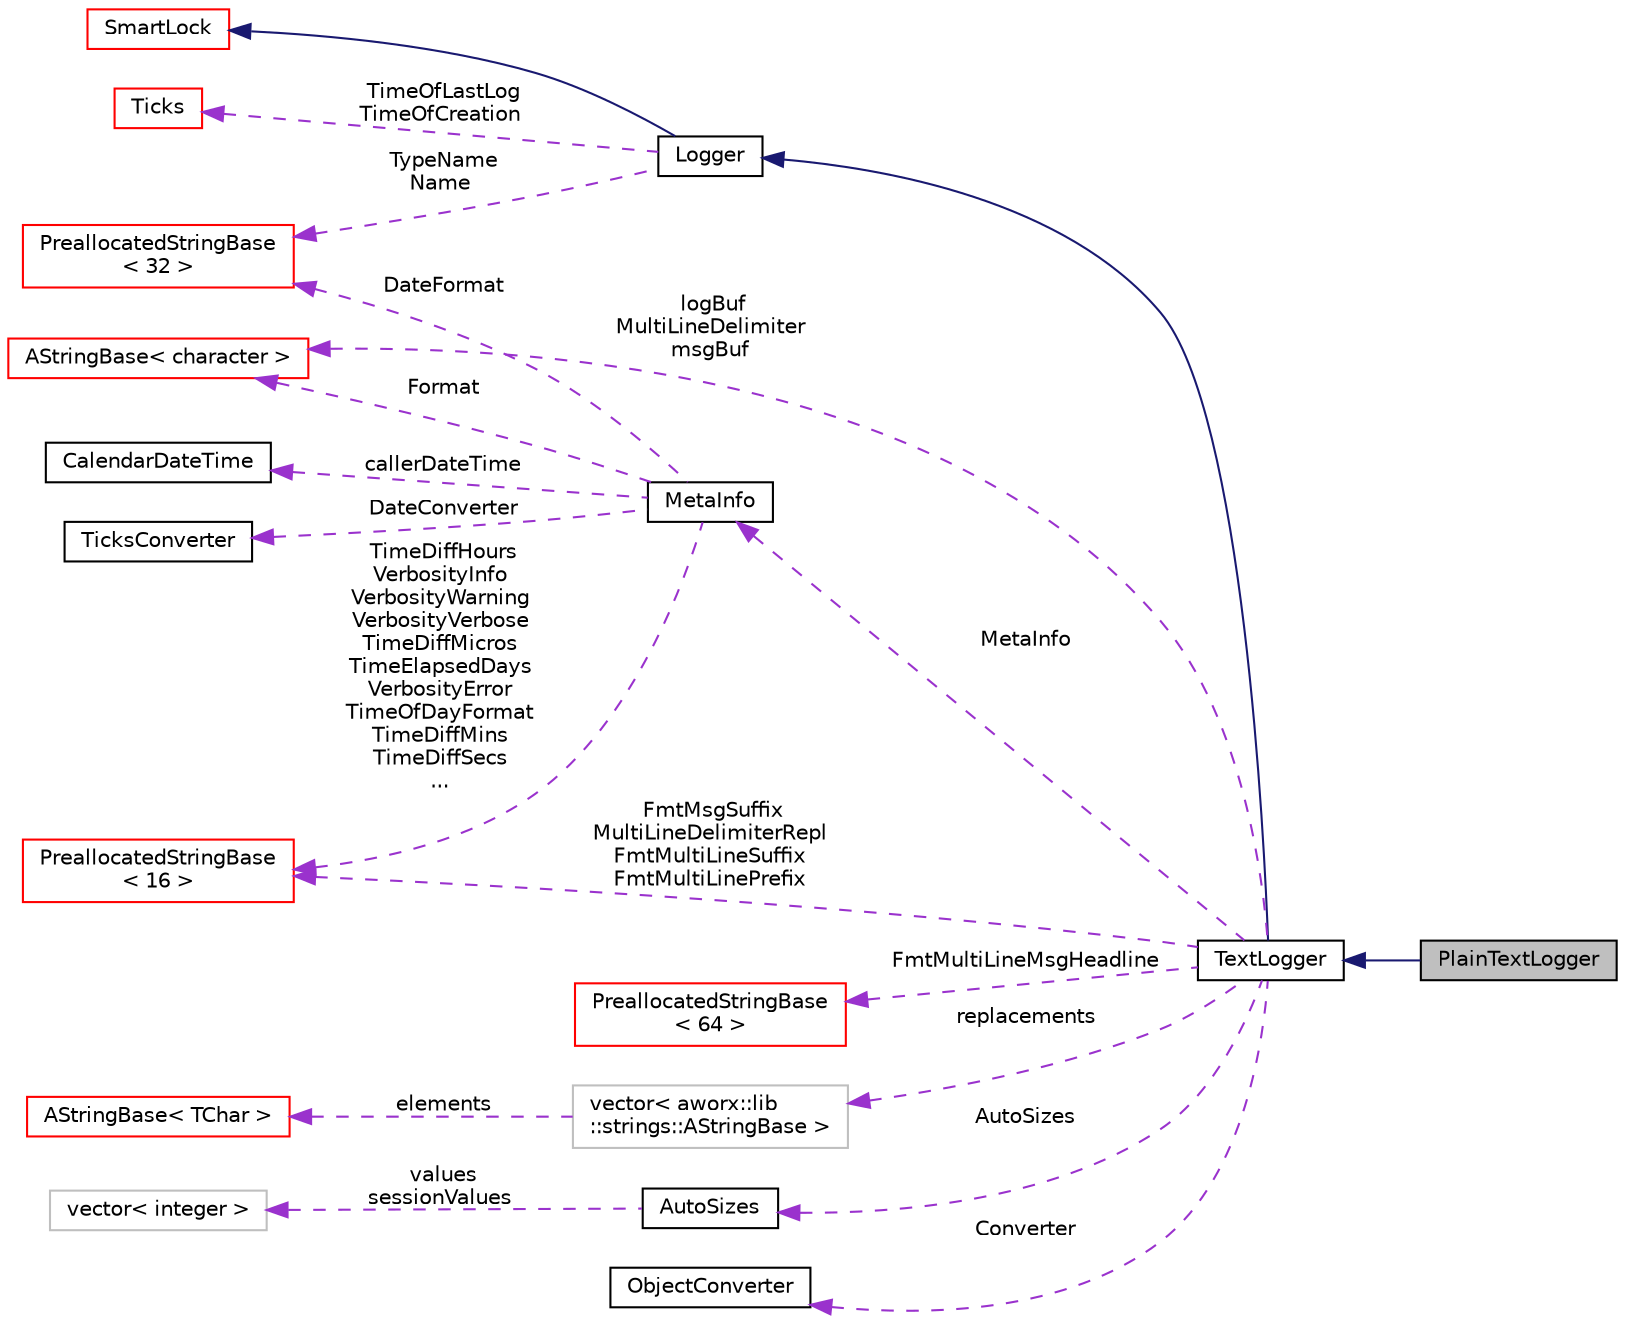 digraph "PlainTextLogger"
{
  edge [fontname="Helvetica",fontsize="10",labelfontname="Helvetica",labelfontsize="10"];
  node [fontname="Helvetica",fontsize="10",shape=record];
  rankdir="LR";
  Node9 [label="PlainTextLogger",height=0.2,width=0.4,color="black", fillcolor="grey75", style="filled", fontcolor="black"];
  Node10 -> Node9 [dir="back",color="midnightblue",fontsize="10",style="solid",fontname="Helvetica"];
  Node10 [label="TextLogger",height=0.2,width=0.4,color="black", fillcolor="white", style="filled",URL="$classaworx_1_1lib_1_1lox_1_1core_1_1textlogger_1_1TextLogger.html"];
  Node11 -> Node10 [dir="back",color="midnightblue",fontsize="10",style="solid",fontname="Helvetica"];
  Node11 [label="Logger",height=0.2,width=0.4,color="black", fillcolor="white", style="filled",URL="$classaworx_1_1lib_1_1lox_1_1core_1_1Logger.html"];
  Node12 -> Node11 [dir="back",color="midnightblue",fontsize="10",style="solid",fontname="Helvetica"];
  Node12 [label="SmartLock",height=0.2,width=0.4,color="red", fillcolor="white", style="filled",URL="$classaworx_1_1lib_1_1threads_1_1SmartLock.html"];
  Node26 -> Node11 [dir="back",color="darkorchid3",fontsize="10",style="dashed",label=" TimeOfLastLog\nTimeOfCreation" ,fontname="Helvetica"];
  Node26 [label="Ticks",height=0.2,width=0.4,color="red", fillcolor="white", style="filled",URL="$classaworx_1_1lib_1_1time_1_1Ticks.html"];
  Node28 -> Node11 [dir="back",color="darkorchid3",fontsize="10",style="dashed",label=" TypeName\nName" ,fontname="Helvetica"];
  Node28 [label="PreallocatedStringBase\l\< 32 \>",height=0.2,width=0.4,color="red", fillcolor="white", style="filled",URL="$classaworx_1_1lib_1_1strings_1_1PreallocatedStringBase.html"];
  Node16 -> Node10 [dir="back",color="darkorchid3",fontsize="10",style="dashed",label=" FmtMultiLineMsgHeadline" ,fontname="Helvetica"];
  Node16 [label="PreallocatedStringBase\l\< 64 \>",height=0.2,width=0.4,color="red", fillcolor="white", style="filled",URL="$classaworx_1_1lib_1_1strings_1_1PreallocatedStringBase.html"];
  Node30 -> Node10 [dir="back",color="darkorchid3",fontsize="10",style="dashed",label=" replacements" ,fontname="Helvetica"];
  Node30 [label="vector\< aworx::lib\l::strings::AStringBase \>",height=0.2,width=0.4,color="grey75", fillcolor="white", style="filled"];
  Node31 -> Node30 [dir="back",color="darkorchid3",fontsize="10",style="dashed",label=" elements" ,fontname="Helvetica"];
  Node31 [label="AStringBase\< TChar \>",height=0.2,width=0.4,color="red", fillcolor="white", style="filled",URL="$classaworx_1_1lib_1_1strings_1_1AStringBase.html"];
  Node32 -> Node10 [dir="back",color="darkorchid3",fontsize="10",style="dashed",label=" AutoSizes" ,fontname="Helvetica"];
  Node32 [label="AutoSizes",height=0.2,width=0.4,color="black", fillcolor="white", style="filled",URL="$classaworx_1_1lib_1_1strings_1_1util_1_1AutoSizes.html"];
  Node33 -> Node32 [dir="back",color="darkorchid3",fontsize="10",style="dashed",label=" values\nsessionValues" ,fontname="Helvetica"];
  Node33 [label="vector\< integer \>",height=0.2,width=0.4,color="grey75", fillcolor="white", style="filled"];
  Node34 -> Node10 [dir="back",color="darkorchid3",fontsize="10",style="dashed",label=" Converter" ,fontname="Helvetica"];
  Node34 [label="ObjectConverter",height=0.2,width=0.4,color="black", fillcolor="white", style="filled",URL="$classaworx_1_1lib_1_1lox_1_1core_1_1textlogger_1_1ObjectConverter.html"];
  Node35 -> Node10 [dir="back",color="darkorchid3",fontsize="10",style="dashed",label=" MetaInfo" ,fontname="Helvetica"];
  Node35 [label="MetaInfo",height=0.2,width=0.4,color="black", fillcolor="white", style="filled",URL="$classaworx_1_1lib_1_1lox_1_1core_1_1textlogger_1_1MetaInfo.html"];
  Node36 -> Node35 [dir="back",color="darkorchid3",fontsize="10",style="dashed",label=" callerDateTime" ,fontname="Helvetica"];
  Node36 [label="CalendarDateTime",height=0.2,width=0.4,color="black", fillcolor="white", style="filled",URL="$classaworx_1_1lib_1_1time_1_1CalendarDateTime.html"];
  Node37 -> Node35 [dir="back",color="darkorchid3",fontsize="10",style="dashed",label=" DateConverter" ,fontname="Helvetica"];
  Node37 [label="TicksConverter",height=0.2,width=0.4,color="black", fillcolor="white", style="filled",URL="$classaworx_1_1lib_1_1time_1_1TicksConverter.html"];
  Node28 -> Node35 [dir="back",color="darkorchid3",fontsize="10",style="dashed",label=" DateFormat" ,fontname="Helvetica"];
  Node38 -> Node35 [dir="back",color="darkorchid3",fontsize="10",style="dashed",label=" Format" ,fontname="Helvetica"];
  Node38 [label="AStringBase\< character \>",height=0.2,width=0.4,color="red", fillcolor="white", style="filled",URL="$classaworx_1_1lib_1_1strings_1_1AStringBase.html"];
  Node41 -> Node35 [dir="back",color="darkorchid3",fontsize="10",style="dashed",label=" TimeDiffHours\nVerbosityInfo\nVerbosityWarning\nVerbosityVerbose\nTimeDiffMicros\nTimeElapsedDays\nVerbosityError\nTimeOfDayFormat\nTimeDiffMins\nTimeDiffSecs\n..." ,fontname="Helvetica"];
  Node41 [label="PreallocatedStringBase\l\< 16 \>",height=0.2,width=0.4,color="red", fillcolor="white", style="filled",URL="$classaworx_1_1lib_1_1strings_1_1PreallocatedStringBase.html"];
  Node38 -> Node10 [dir="back",color="darkorchid3",fontsize="10",style="dashed",label=" logBuf\nMultiLineDelimiter\nmsgBuf" ,fontname="Helvetica"];
  Node41 -> Node10 [dir="back",color="darkorchid3",fontsize="10",style="dashed",label=" FmtMsgSuffix\nMultiLineDelimiterRepl\nFmtMultiLineSuffix\nFmtMultiLinePrefix" ,fontname="Helvetica"];
}
